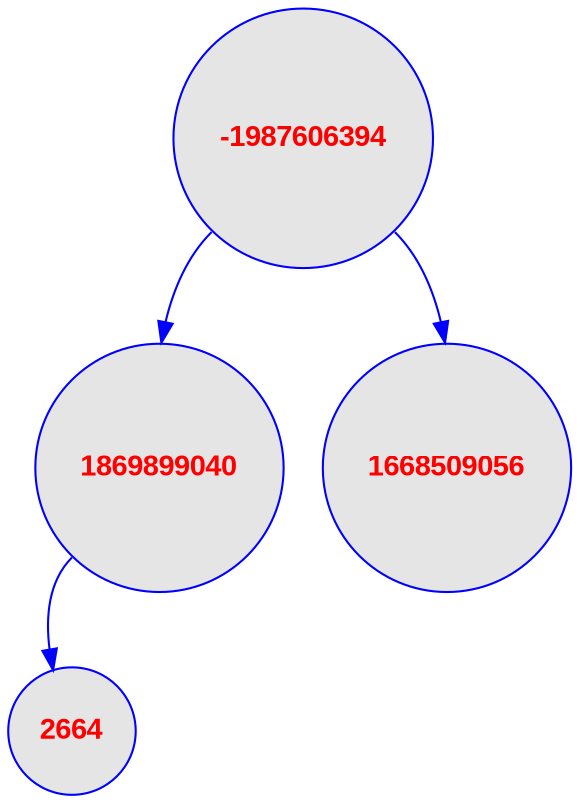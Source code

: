 digraph root {
	node [
		fontname  = "Arial bold" 
		fontsize  = "14"
		fontcolor = "red"
		style     = "rounded, filled"
		shape     = "circle"
		fillcolor = "grey90"
		color     = "blue"
		width     = "0.5"
	]

	edge [
		color     = "blue"
	]

	0 [label = "-1987606394"];
	0 [label = "-1987606394"];
	0:sw -> 1;
	1 [label = "1869899040"];
	1 [label = "1869899040"];
	1:sw -> 3;
	3 [label = "2664"];
	0:se -> 2;
	2 [label = "1668509056"];
}
